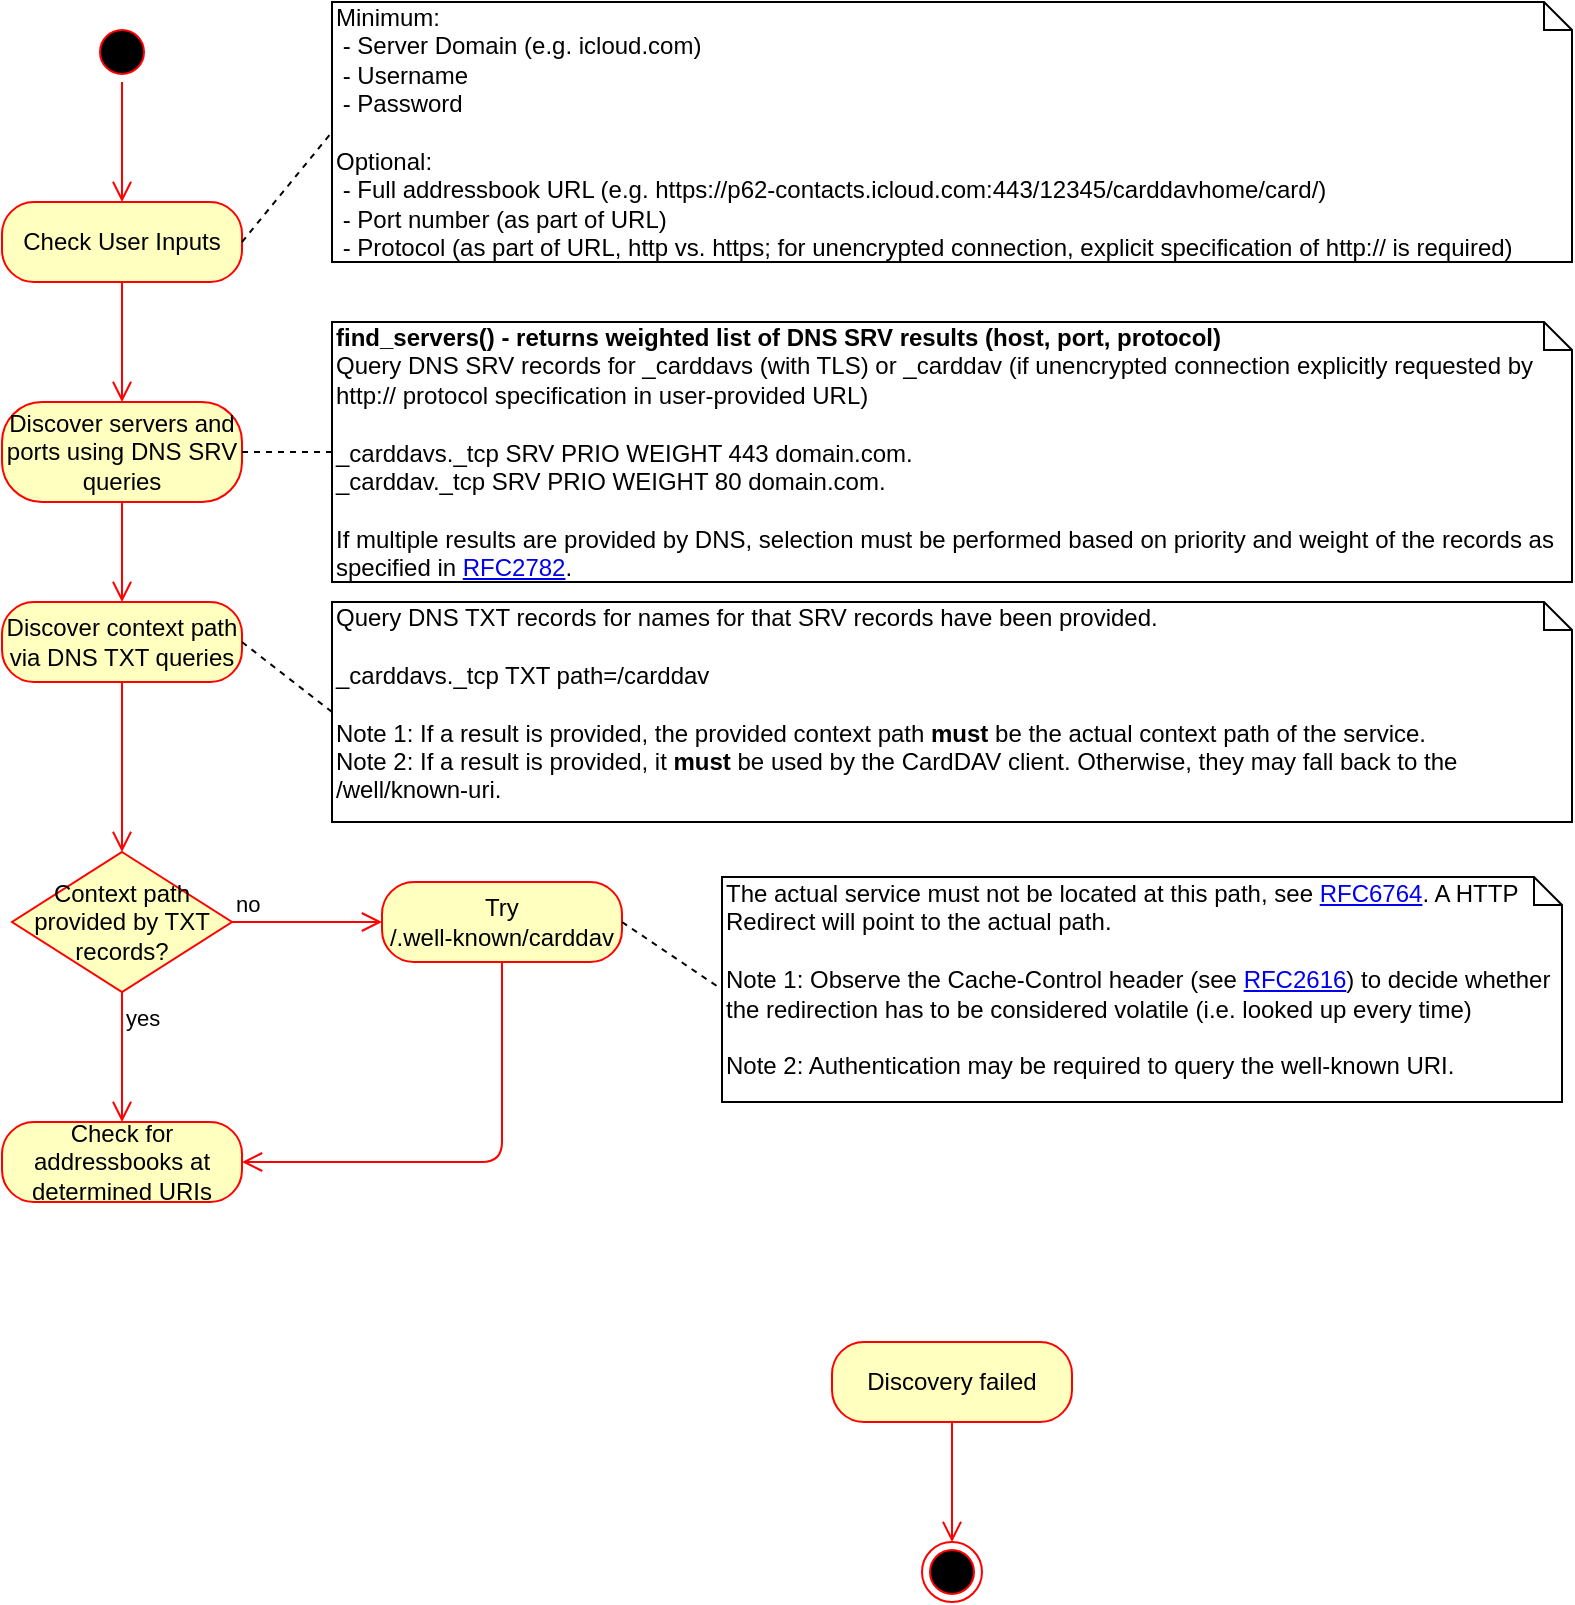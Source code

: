 <mxfile version="13.0.3" type="device" pages="2"><diagram name="Discovery" id="e7e014a7-5840-1c2e-5031-d8a46d1fe8dd"><mxGraphModel dx="946" dy="680" grid="1" gridSize="10" guides="1" tooltips="1" connect="1" arrows="1" fold="1" page="1" pageScale="1" pageWidth="1169" pageHeight="826" background="#ffffff" math="0" shadow="0"><root><mxCell id="0"/><mxCell id="1" parent="0"/><mxCell id="P2xNYWMlcAiWPCcbdfNB-41" value="" style="ellipse;html=1;shape=startState;fillColor=#000000;strokeColor=#ff0000;" parent="1" vertex="1"><mxGeometry x="545" y="30" width="30" height="30" as="geometry"/></mxCell><mxCell id="P2xNYWMlcAiWPCcbdfNB-42" value="" style="edgeStyle=orthogonalEdgeStyle;html=1;verticalAlign=bottom;endArrow=open;endSize=8;strokeColor=#ff0000;" parent="1" source="P2xNYWMlcAiWPCcbdfNB-41" edge="1"><mxGeometry relative="1" as="geometry"><mxPoint x="560" y="120" as="targetPoint"/></mxGeometry></mxCell><mxCell id="P2xNYWMlcAiWPCcbdfNB-43" value="Check User Inputs" style="rounded=1;whiteSpace=wrap;html=1;arcSize=40;fontColor=#000000;fillColor=#ffffc0;strokeColor=#ff0000;" parent="1" vertex="1"><mxGeometry x="500" y="120" width="120" height="40" as="geometry"/></mxCell><mxCell id="P2xNYWMlcAiWPCcbdfNB-44" value="" style="edgeStyle=orthogonalEdgeStyle;html=1;verticalAlign=bottom;endArrow=open;endSize=8;strokeColor=#ff0000;" parent="1" source="P2xNYWMlcAiWPCcbdfNB-43" edge="1"><mxGeometry relative="1" as="geometry"><mxPoint x="560" y="220" as="targetPoint"/></mxGeometry></mxCell><mxCell id="P2xNYWMlcAiWPCcbdfNB-45" value="Minimum:&lt;br&gt;&amp;nbsp;- Server Domain (e.g. icloud.com)&lt;br&gt;&amp;nbsp;- Username&lt;br&gt;&amp;nbsp;- Password&lt;br&gt;&lt;br&gt;Optional:&lt;br&gt;&amp;nbsp;- Full addressbook URL (e.g.&amp;nbsp;https://p62-contacts.icloud.com:443/12345/carddavhome/card/)&lt;br&gt;&amp;nbsp;- Port number (as part of URL)&lt;br&gt;&amp;nbsp;- Protocol (as part of URL, http vs. https; for unencrypted connection, explicit specification of http:// is required)" style="shape=note;whiteSpace=wrap;html=1;size=14;verticalAlign=top;align=left;spacingTop=-6;" parent="1" vertex="1"><mxGeometry x="665" y="20" width="620" height="130" as="geometry"/></mxCell><mxCell id="P2xNYWMlcAiWPCcbdfNB-46" value="" style="endArrow=none;dashed=1;html=1;exitX=1;exitY=0.5;exitDx=0;exitDy=0;entryX=0;entryY=0.5;entryDx=0;entryDy=0;entryPerimeter=0;" parent="1" source="P2xNYWMlcAiWPCcbdfNB-43" target="P2xNYWMlcAiWPCcbdfNB-45" edge="1"><mxGeometry width="50" height="50" relative="1" as="geometry"><mxPoint x="655" y="610" as="sourcePoint"/><mxPoint x="705" y="560" as="targetPoint"/></mxGeometry></mxCell><mxCell id="P2xNYWMlcAiWPCcbdfNB-47" value="Discover servers and ports using DNS SRV queries" style="rounded=1;whiteSpace=wrap;html=1;arcSize=40;fontColor=#000000;fillColor=#ffffc0;strokeColor=#ff0000;" parent="1" vertex="1"><mxGeometry x="500" y="220" width="120" height="50" as="geometry"/></mxCell><mxCell id="P2xNYWMlcAiWPCcbdfNB-48" value="" style="edgeStyle=orthogonalEdgeStyle;html=1;verticalAlign=bottom;endArrow=open;endSize=8;strokeColor=#ff0000;entryX=0.5;entryY=0;entryDx=0;entryDy=0;" parent="1" source="P2xNYWMlcAiWPCcbdfNB-47" target="P2xNYWMlcAiWPCcbdfNB-52" edge="1"><mxGeometry relative="1" as="geometry"><mxPoint x="560" y="320" as="targetPoint"/></mxGeometry></mxCell><mxCell id="P2xNYWMlcAiWPCcbdfNB-50" value="&lt;b&gt;find_servers() - returns weighted list of DNS SRV results (host, port, protocol)&lt;/b&gt;&lt;br&gt;Query DNS SRV records for _carddavs (with TLS) or _carddav (if unencrypted connection explicitly requested by http:// protocol specification in user-provided URL)&lt;br&gt;&lt;br&gt;_carddavs._tcp SRV PRIO WEIGHT 443 domain.com.&lt;br&gt;_carddav._tcp SRV PRIO WEIGHT 80 domain.com.&lt;br&gt;&lt;br&gt;If multiple results are provided by DNS, selection must be performed based on priority and weight of the records as specified in &lt;a href=&quot;https://www.rfc-editor.org/rfc/rfc2782&quot;&gt;RFC2782&lt;/a&gt;." style="shape=note;whiteSpace=wrap;html=1;size=14;verticalAlign=top;align=left;spacingTop=-6;" parent="1" vertex="1"><mxGeometry x="665" y="180" width="620" height="130" as="geometry"/></mxCell><mxCell id="P2xNYWMlcAiWPCcbdfNB-51" value="" style="endArrow=none;dashed=1;html=1;entryX=0;entryY=0.5;entryDx=0;entryDy=0;entryPerimeter=0;exitX=1;exitY=0.5;exitDx=0;exitDy=0;" parent="1" source="P2xNYWMlcAiWPCcbdfNB-47" target="P2xNYWMlcAiWPCcbdfNB-50" edge="1"><mxGeometry width="50" height="50" relative="1" as="geometry"><mxPoint x="625" y="240" as="sourcePoint"/><mxPoint x="665" y="190" as="targetPoint"/></mxGeometry></mxCell><mxCell id="P2xNYWMlcAiWPCcbdfNB-52" value="Discover context path via DNS TXT queries" style="rounded=1;whiteSpace=wrap;html=1;arcSize=40;fontColor=#000000;fillColor=#ffffc0;strokeColor=#ff0000;" parent="1" vertex="1"><mxGeometry x="500" y="320" width="120" height="40" as="geometry"/></mxCell><mxCell id="P2xNYWMlcAiWPCcbdfNB-53" value="" style="edgeStyle=orthogonalEdgeStyle;html=1;verticalAlign=bottom;endArrow=open;endSize=8;strokeColor=#ff0000;entryX=0.5;entryY=0;entryDx=0;entryDy=0;exitX=0.5;exitY=1;exitDx=0;exitDy=0;" parent="1" source="P2xNYWMlcAiWPCcbdfNB-52" target="P2xNYWMlcAiWPCcbdfNB-60" edge="1"><mxGeometry relative="1" as="geometry"><mxPoint x="562.5" y="450" as="targetPoint"/><Array as="points"/></mxGeometry></mxCell><mxCell id="P2xNYWMlcAiWPCcbdfNB-59" value="Query DNS TXT records for names for that SRV records have been provided.&lt;br&gt;&lt;br&gt;_carddavs._tcp TXT path=/carddav&lt;br&gt;&lt;br&gt;Note 1: If a result is provided, the provided context path&lt;b&gt;&amp;nbsp;must&lt;/b&gt;&amp;nbsp;be the actual context path of the service.&lt;br&gt;Note 2: If a result is provided, it &lt;b&gt;must&lt;/b&gt;&amp;nbsp;be used by the CardDAV client. Otherwise, they may fall back to the /well/known-uri." style="shape=note;whiteSpace=wrap;html=1;size=14;verticalAlign=top;align=left;spacingTop=-6;" parent="1" vertex="1"><mxGeometry x="665" y="320" width="620" height="110" as="geometry"/></mxCell><mxCell id="P2xNYWMlcAiWPCcbdfNB-60" value="Context path provided by TXT records?" style="rhombus;whiteSpace=wrap;html=1;fillColor=#ffffc0;strokeColor=#ff0000;" parent="1" vertex="1"><mxGeometry x="505" y="445" width="110" height="70" as="geometry"/></mxCell><mxCell id="P2xNYWMlcAiWPCcbdfNB-61" value="no" style="edgeStyle=orthogonalEdgeStyle;html=1;align=left;verticalAlign=bottom;endArrow=open;endSize=8;strokeColor=#ff0000;entryX=0;entryY=0.5;entryDx=0;entryDy=0;" parent="1" source="P2xNYWMlcAiWPCcbdfNB-60" target="P2xNYWMlcAiWPCcbdfNB-63" edge="1"><mxGeometry x="-1" relative="1" as="geometry"><mxPoint x="690" y="475" as="targetPoint"/></mxGeometry></mxCell><mxCell id="P2xNYWMlcAiWPCcbdfNB-62" value="yes" style="edgeStyle=orthogonalEdgeStyle;html=1;align=left;verticalAlign=top;endArrow=open;endSize=8;strokeColor=#ff0000;entryX=0.5;entryY=0;entryDx=0;entryDy=0;" parent="1" source="P2xNYWMlcAiWPCcbdfNB-60" target="P2xNYWMlcAiWPCcbdfNB-73" edge="1"><mxGeometry x="-1" relative="1" as="geometry"><mxPoint x="560" y="580" as="targetPoint"/></mxGeometry></mxCell><mxCell id="P2xNYWMlcAiWPCcbdfNB-63" value="Try&lt;br&gt;/.well-known/carddav" style="rounded=1;whiteSpace=wrap;html=1;arcSize=40;fontColor=#000000;fillColor=#ffffc0;strokeColor=#ff0000;" parent="1" vertex="1"><mxGeometry x="690" y="460" width="120" height="40" as="geometry"/></mxCell><mxCell id="P2xNYWMlcAiWPCcbdfNB-64" value="" style="edgeStyle=orthogonalEdgeStyle;html=1;verticalAlign=bottom;endArrow=open;endSize=8;strokeColor=#ff0000;entryX=1;entryY=0.5;entryDx=0;entryDy=0;exitX=0.5;exitY=1;exitDx=0;exitDy=0;" parent="1" source="P2xNYWMlcAiWPCcbdfNB-63" target="P2xNYWMlcAiWPCcbdfNB-73" edge="1"><mxGeometry relative="1" as="geometry"><mxPoint x="750" y="560" as="targetPoint"/></mxGeometry></mxCell><mxCell id="P2xNYWMlcAiWPCcbdfNB-65" value="The actual service must not be located at this path, see&amp;nbsp;&lt;a href=&quot;https://www.rfc-editor.org/rfc/rfc6764.html&quot;&gt;RFC6764&lt;/a&gt;. A HTTP Redirect will point to the actual path.&lt;br&gt;&lt;br&gt;Note 1: Observe the Cache-Control header (see &lt;a href=&quot;https://www.rfc-editor.org/rfc/rfc2616#section-14.9&quot;&gt;RFC2616&lt;/a&gt;) to decide whether the redirection has to be considered volatile (i.e. looked up every time)&lt;br&gt;&lt;br&gt;Note 2: Authentication may be required to query the well-known URI." style="shape=note;whiteSpace=wrap;html=1;size=14;verticalAlign=top;align=left;spacingTop=-6;" parent="1" vertex="1"><mxGeometry x="860" y="457.5" width="420" height="112.5" as="geometry"/></mxCell><mxCell id="P2xNYWMlcAiWPCcbdfNB-66" value="" style="endArrow=none;dashed=1;html=1;entryX=0;entryY=0.5;entryDx=0;entryDy=0;entryPerimeter=0;exitX=1;exitY=0.5;exitDx=0;exitDy=0;" parent="1" source="P2xNYWMlcAiWPCcbdfNB-52" target="P2xNYWMlcAiWPCcbdfNB-59" edge="1"><mxGeometry width="50" height="50" relative="1" as="geometry"><mxPoint x="630" y="255" as="sourcePoint"/><mxPoint x="675" y="250" as="targetPoint"/></mxGeometry></mxCell><mxCell id="P2xNYWMlcAiWPCcbdfNB-67" value="" style="endArrow=none;dashed=1;html=1;entryX=0;entryY=0.5;entryDx=0;entryDy=0;entryPerimeter=0;exitX=1;exitY=0.5;exitDx=0;exitDy=0;" parent="1" source="P2xNYWMlcAiWPCcbdfNB-63" target="P2xNYWMlcAiWPCcbdfNB-65" edge="1"><mxGeometry width="50" height="50" relative="1" as="geometry"><mxPoint x="630" y="350" as="sourcePoint"/><mxPoint x="675" y="385" as="targetPoint"/></mxGeometry></mxCell><mxCell id="P2xNYWMlcAiWPCcbdfNB-69" value="" style="ellipse;html=1;shape=endState;fillColor=#000000;strokeColor=#ff0000;" parent="1" vertex="1"><mxGeometry x="960" y="790" width="30" height="30" as="geometry"/></mxCell><mxCell id="P2xNYWMlcAiWPCcbdfNB-70" value="Discovery failed" style="rounded=1;whiteSpace=wrap;html=1;arcSize=40;fontColor=#000000;fillColor=#ffffc0;strokeColor=#ff0000;" parent="1" vertex="1"><mxGeometry x="915" y="690" width="120" height="40" as="geometry"/></mxCell><mxCell id="P2xNYWMlcAiWPCcbdfNB-71" value="" style="edgeStyle=orthogonalEdgeStyle;html=1;verticalAlign=bottom;endArrow=open;endSize=8;strokeColor=#ff0000;" parent="1" source="P2xNYWMlcAiWPCcbdfNB-70" edge="1"><mxGeometry relative="1" as="geometry"><mxPoint x="975" y="790" as="targetPoint"/></mxGeometry></mxCell><mxCell id="P2xNYWMlcAiWPCcbdfNB-73" value="Check for addressbooks at determined URIs" style="rounded=1;whiteSpace=wrap;html=1;arcSize=40;fontColor=#000000;fillColor=#ffffc0;strokeColor=#ff0000;" parent="1" vertex="1"><mxGeometry x="500" y="580" width="120" height="40" as="geometry"/></mxCell></root></mxGraphModel></diagram><diagram id="c9Xuw-FMT7P06-fkCmSb" name="Components"><mxGraphModel dx="2129" dy="913" grid="1" gridSize="10" guides="1" tooltips="1" connect="1" arrows="1" fold="1" page="1" pageScale="1" pageWidth="827" pageHeight="1169" math="0" shadow="0"><root><mxCell id="dr0s_u5ABL-es5fxNP3N-0"/><mxCell id="dr0s_u5ABL-es5fxNP3N-1" parent="dr0s_u5ABL-es5fxNP3N-0"/><mxCell id="dr0s_u5ABL-es5fxNP3N-32" style="edgeStyle=none;rounded=0;orthogonalLoop=1;jettySize=auto;html=1;exitX=0.5;exitY=1;exitDx=0;exitDy=0;strokeWidth=1;" edge="1" parent="dr0s_u5ABL-es5fxNP3N-1" source="dr0s_u5ABL-es5fxNP3N-2" target="dr0s_u5ABL-es5fxNP3N-4"><mxGeometry relative="1" as="geometry"/></mxCell><mxCell id="dr0s_u5ABL-es5fxNP3N-33" style="edgeStyle=none;rounded=0;orthogonalLoop=1;jettySize=auto;html=1;exitX=1;exitY=0.5;exitDx=0;exitDy=0;entryX=0;entryY=0.5;entryDx=0;entryDy=0;strokeWidth=1;" edge="1" parent="dr0s_u5ABL-es5fxNP3N-1" source="dr0s_u5ABL-es5fxNP3N-2" target="dr0s_u5ABL-es5fxNP3N-12"><mxGeometry relative="1" as="geometry"/></mxCell><mxCell id="dr0s_u5ABL-es5fxNP3N-2" value="«class»&lt;br&gt;&lt;b&gt;carddav&lt;/b&gt;" style="html=1;dropTarget=0;" vertex="1" parent="dr0s_u5ABL-es5fxNP3N-1"><mxGeometry x="300" y="250" width="180" height="90" as="geometry"/></mxCell><mxCell id="dr0s_u5ABL-es5fxNP3N-3" value="" style="shape=component;jettyWidth=8;jettyHeight=4;" vertex="1" parent="dr0s_u5ABL-es5fxNP3N-2"><mxGeometry x="1" width="20" height="20" relative="1" as="geometry"><mxPoint x="-27" y="7" as="offset"/></mxGeometry></mxCell><mxCell id="dr0s_u5ABL-es5fxNP3N-34" style="edgeStyle=none;rounded=0;orthogonalLoop=1;jettySize=auto;html=1;exitX=1;exitY=0.25;exitDx=0;exitDy=0;entryX=0;entryY=0.5;entryDx=0;entryDy=0;strokeWidth=1;" edge="1" parent="dr0s_u5ABL-es5fxNP3N-1" source="dr0s_u5ABL-es5fxNP3N-4" target="dr0s_u5ABL-es5fxNP3N-14"><mxGeometry relative="1" as="geometry"/></mxCell><mxCell id="dr0s_u5ABL-es5fxNP3N-35" style="edgeStyle=none;rounded=0;orthogonalLoop=1;jettySize=auto;html=1;exitX=1;exitY=0.75;exitDx=0;exitDy=0;entryX=0;entryY=0.5;entryDx=0;entryDy=0;strokeWidth=1;" edge="1" parent="dr0s_u5ABL-es5fxNP3N-1" source="dr0s_u5ABL-es5fxNP3N-4" target="dr0s_u5ABL-es5fxNP3N-16"><mxGeometry relative="1" as="geometry"/></mxCell><mxCell id="dr0s_u5ABL-es5fxNP3N-4" value="«class»&lt;br&gt;&lt;b&gt;carddav_backend&lt;/b&gt;" style="html=1;dropTarget=0;" vertex="1" parent="dr0s_u5ABL-es5fxNP3N-1"><mxGeometry x="300" y="400" width="180" height="90" as="geometry"/></mxCell><mxCell id="dr0s_u5ABL-es5fxNP3N-5" value="" style="shape=component;jettyWidth=8;jettyHeight=4;" vertex="1" parent="dr0s_u5ABL-es5fxNP3N-4"><mxGeometry x="1" width="20" height="20" relative="1" as="geometry"><mxPoint x="-27" y="7" as="offset"/></mxGeometry></mxCell><mxCell id="dr0s_u5ABL-es5fxNP3N-6" value="«class»&lt;br&gt;&lt;b&gt;Httpful&lt;/b&gt;" style="html=1;dropTarget=0;fillColor=#fff2cc;strokeColor=#d6b656;" vertex="1" parent="dr0s_u5ABL-es5fxNP3N-1"><mxGeometry x="1090" y="320" width="180" height="90" as="geometry"/></mxCell><mxCell id="dr0s_u5ABL-es5fxNP3N-7" value="" style="shape=component;jettyWidth=8;jettyHeight=4;" vertex="1" parent="dr0s_u5ABL-es5fxNP3N-6"><mxGeometry x="1" width="20" height="20" relative="1" as="geometry"><mxPoint x="-27" y="7" as="offset"/></mxGeometry></mxCell><mxCell id="dr0s_u5ABL-es5fxNP3N-8" value="" style="endArrow=none;dashed=1;html=1;strokeWidth=5;" edge="1" parent="dr0s_u5ABL-es5fxNP3N-1"><mxGeometry width="50" height="50" relative="1" as="geometry"><mxPoint x="200" y="680" as="sourcePoint"/><mxPoint x="200" y="80" as="targetPoint"/></mxGeometry></mxCell><mxCell id="dr0s_u5ABL-es5fxNP3N-9" value="Interface to Roundcubemail" style="edgeLabel;html=1;align=center;verticalAlign=middle;resizable=0;points=[];" vertex="1" connectable="0" parent="dr0s_u5ABL-es5fxNP3N-8"><mxGeometry x="-0.587" y="1" relative="1" as="geometry"><mxPoint as="offset"/></mxGeometry></mxCell><mxCell id="dr0s_u5ABL-es5fxNP3N-10" value="" style="endArrow=none;dashed=1;html=1;strokeWidth=5;" edge="1" parent="dr0s_u5ABL-es5fxNP3N-1"><mxGeometry width="50" height="50" relative="1" as="geometry"><mxPoint x="1000" y="680" as="sourcePoint"/><mxPoint x="1000" y="80" as="targetPoint"/></mxGeometry></mxCell><mxCell id="dr0s_u5ABL-es5fxNP3N-11" value="Interface to CardDAV Server" style="edgeLabel;html=1;align=center;verticalAlign=middle;resizable=0;points=[];" vertex="1" connectable="0" parent="dr0s_u5ABL-es5fxNP3N-10"><mxGeometry x="-0.587" y="1" relative="1" as="geometry"><mxPoint as="offset"/></mxGeometry></mxCell><mxCell id="dr0s_u5ABL-es5fxNP3N-20" style="rounded=0;orthogonalLoop=1;jettySize=auto;html=1;exitX=1;exitY=0.5;exitDx=0;exitDy=0;entryX=0;entryY=0;entryDx=0;entryDy=0;strokeWidth=1;" edge="1" parent="dr0s_u5ABL-es5fxNP3N-1" source="dr0s_u5ABL-es5fxNP3N-12" target="dr0s_u5ABL-es5fxNP3N-18"><mxGeometry relative="1" as="geometry"/></mxCell><mxCell id="dr0s_u5ABL-es5fxNP3N-12" value="«class»&lt;br&gt;&lt;b&gt;carddav_discovery&lt;/b&gt;" style="html=1;dropTarget=0;" vertex="1" parent="dr0s_u5ABL-es5fxNP3N-1"><mxGeometry x="550" y="160" width="180" height="90" as="geometry"/></mxCell><mxCell id="dr0s_u5ABL-es5fxNP3N-13" value="" style="shape=component;jettyWidth=8;jettyHeight=4;" vertex="1" parent="dr0s_u5ABL-es5fxNP3N-12"><mxGeometry x="1" width="20" height="20" relative="1" as="geometry"><mxPoint x="-27" y="7" as="offset"/></mxGeometry></mxCell><mxCell id="dr0s_u5ABL-es5fxNP3N-21" value="" style="edgeStyle=none;rounded=0;orthogonalLoop=1;jettySize=auto;html=1;strokeWidth=1;" edge="1" parent="dr0s_u5ABL-es5fxNP3N-1" source="dr0s_u5ABL-es5fxNP3N-14" target="dr0s_u5ABL-es5fxNP3N-18"><mxGeometry relative="1" as="geometry"/></mxCell><mxCell id="dr0s_u5ABL-es5fxNP3N-14" value="«class»&lt;br&gt;&lt;b&gt;carddav_syncToServer&lt;/b&gt;" style="html=1;dropTarget=0;" vertex="1" parent="dr0s_u5ABL-es5fxNP3N-1"><mxGeometry x="550" y="320" width="180" height="90" as="geometry"/></mxCell><mxCell id="dr0s_u5ABL-es5fxNP3N-15" value="" style="shape=component;jettyWidth=8;jettyHeight=4;" vertex="1" parent="dr0s_u5ABL-es5fxNP3N-14"><mxGeometry x="1" width="20" height="20" relative="1" as="geometry"><mxPoint x="-27" y="7" as="offset"/></mxGeometry></mxCell><mxCell id="dr0s_u5ABL-es5fxNP3N-22" style="edgeStyle=none;rounded=0;orthogonalLoop=1;jettySize=auto;html=1;exitX=1;exitY=0;exitDx=0;exitDy=0;entryX=0;entryY=1;entryDx=0;entryDy=0;strokeWidth=1;" edge="1" parent="dr0s_u5ABL-es5fxNP3N-1" source="dr0s_u5ABL-es5fxNP3N-16" target="dr0s_u5ABL-es5fxNP3N-18"><mxGeometry relative="1" as="geometry"/></mxCell><mxCell id="dr0s_u5ABL-es5fxNP3N-16" value="«class»&lt;br&gt;&lt;b&gt;carddav_syncFromServer&lt;/b&gt;" style="html=1;dropTarget=0;" vertex="1" parent="dr0s_u5ABL-es5fxNP3N-1"><mxGeometry x="550" y="480" width="180" height="90" as="geometry"/></mxCell><mxCell id="dr0s_u5ABL-es5fxNP3N-17" value="" style="shape=component;jettyWidth=8;jettyHeight=4;" vertex="1" parent="dr0s_u5ABL-es5fxNP3N-16"><mxGeometry x="1" width="20" height="20" relative="1" as="geometry"><mxPoint x="-27" y="7" as="offset"/></mxGeometry></mxCell><mxCell id="dr0s_u5ABL-es5fxNP3N-36" style="edgeStyle=none;rounded=0;orthogonalLoop=1;jettySize=auto;html=1;exitX=1;exitY=0.5;exitDx=0;exitDy=0;entryX=0;entryY=0.5;entryDx=0;entryDy=0;strokeWidth=1;" edge="1" parent="dr0s_u5ABL-es5fxNP3N-1" source="dr0s_u5ABL-es5fxNP3N-18" target="dr0s_u5ABL-es5fxNP3N-6"><mxGeometry relative="1" as="geometry"/></mxCell><mxCell id="dr0s_u5ABL-es5fxNP3N-18" value="«class»&lt;br&gt;&lt;b&gt;carddav_webdav_if&lt;/b&gt;" style="html=1;dropTarget=0;" vertex="1" parent="dr0s_u5ABL-es5fxNP3N-1"><mxGeometry x="790" y="320" width="180" height="90" as="geometry"/></mxCell><mxCell id="dr0s_u5ABL-es5fxNP3N-19" value="" style="shape=component;jettyWidth=8;jettyHeight=4;" vertex="1" parent="dr0s_u5ABL-es5fxNP3N-18"><mxGeometry x="1" width="20" height="20" relative="1" as="geometry"><mxPoint x="-27" y="7" as="offset"/></mxGeometry></mxCell><mxCell id="dr0s_u5ABL-es5fxNP3N-31" style="edgeStyle=none;rounded=0;orthogonalLoop=1;jettySize=auto;html=1;exitX=1;exitY=0.5;exitDx=0;exitDy=0;strokeWidth=1;" edge="1" parent="dr0s_u5ABL-es5fxNP3N-1" source="dr0s_u5ABL-es5fxNP3N-23" target="dr0s_u5ABL-es5fxNP3N-2"><mxGeometry relative="1" as="geometry"/></mxCell><mxCell id="dr0s_u5ABL-es5fxNP3N-23" value="«class»&lt;br&gt;&lt;b&gt;Roundcube Plugin Mgr&lt;/b&gt;" style="html=1;dropTarget=0;fillColor=#fff2cc;strokeColor=#d6b656;" vertex="1" parent="dr0s_u5ABL-es5fxNP3N-1"><mxGeometry x="-30" y="250" width="180" height="90" as="geometry"/></mxCell><mxCell id="dr0s_u5ABL-es5fxNP3N-24" value="" style="shape=component;jettyWidth=8;jettyHeight=4;" vertex="1" parent="dr0s_u5ABL-es5fxNP3N-23"><mxGeometry x="1" width="20" height="20" relative="1" as="geometry"><mxPoint x="-27" y="7" as="offset"/></mxGeometry></mxCell><mxCell id="dr0s_u5ABL-es5fxNP3N-30" style="edgeStyle=none;rounded=0;orthogonalLoop=1;jettySize=auto;html=1;exitX=1;exitY=0.5;exitDx=0;exitDy=0;entryX=0;entryY=0.5;entryDx=0;entryDy=0;strokeWidth=1;" edge="1" parent="dr0s_u5ABL-es5fxNP3N-1" source="dr0s_u5ABL-es5fxNP3N-25" target="dr0s_u5ABL-es5fxNP3N-4"><mxGeometry relative="1" as="geometry"/></mxCell><mxCell id="dr0s_u5ABL-es5fxNP3N-25" value="«class»&lt;br&gt;&lt;b&gt;Roundcube Addressbook Mgr&lt;/b&gt;" style="html=1;dropTarget=0;fillColor=#fff2cc;strokeColor=#d6b656;" vertex="1" parent="dr0s_u5ABL-es5fxNP3N-1"><mxGeometry x="-30" y="400" width="180" height="90" as="geometry"/></mxCell><mxCell id="dr0s_u5ABL-es5fxNP3N-26" value="" style="shape=component;jettyWidth=8;jettyHeight=4;" vertex="1" parent="dr0s_u5ABL-es5fxNP3N-25"><mxGeometry x="1" width="20" height="20" relative="1" as="geometry"><mxPoint x="-27" y="7" as="offset"/></mxGeometry></mxCell><mxCell id="dr0s_u5ABL-es5fxNP3N-37" value="Roundcube CardDAV Plugin" style="text;html=1;strokeColor=none;fillColor=none;align=center;verticalAlign=middle;whiteSpace=wrap;rounded=0;fontSize=16;fontStyle=5" vertex="1" parent="dr0s_u5ABL-es5fxNP3N-1"><mxGeometry x="470" y="90" width="340" height="20" as="geometry"/></mxCell><mxCell id="dr0s_u5ABL-es5fxNP3N-38" value="Supported WebDAV/HTTP methods:&lt;br&gt;- GET&lt;br&gt;- PUT&lt;br&gt;- DELETE&lt;br&gt;- PROPFIND&lt;br&gt;- REPORT" style="shape=note;whiteSpace=wrap;html=1;size=14;verticalAlign=top;align=left;spacingTop=-6;fontSize=10;" vertex="1" parent="dr0s_u5ABL-es5fxNP3N-1"><mxGeometry x="780" y="740" width="180" height="80" as="geometry"/></mxCell><mxCell id="dr0s_u5ABL-es5fxNP3N-39" value="" style="endArrow=none;dashed=1;html=1;strokeWidth=1;fontSize=10;exitX=0;exitY=0;exitDx=78;exitDy=0;exitPerimeter=0;entryX=0.5;entryY=1;entryDx=0;entryDy=0;" edge="1" parent="dr0s_u5ABL-es5fxNP3N-1" source="dr0s_u5ABL-es5fxNP3N-38" target="dr0s_u5ABL-es5fxNP3N-18"><mxGeometry width="50" height="50" relative="1" as="geometry"><mxPoint x="580" y="480" as="sourcePoint"/><mxPoint x="630" y="430" as="targetPoint"/></mxGeometry></mxCell></root></mxGraphModel></diagram></mxfile>